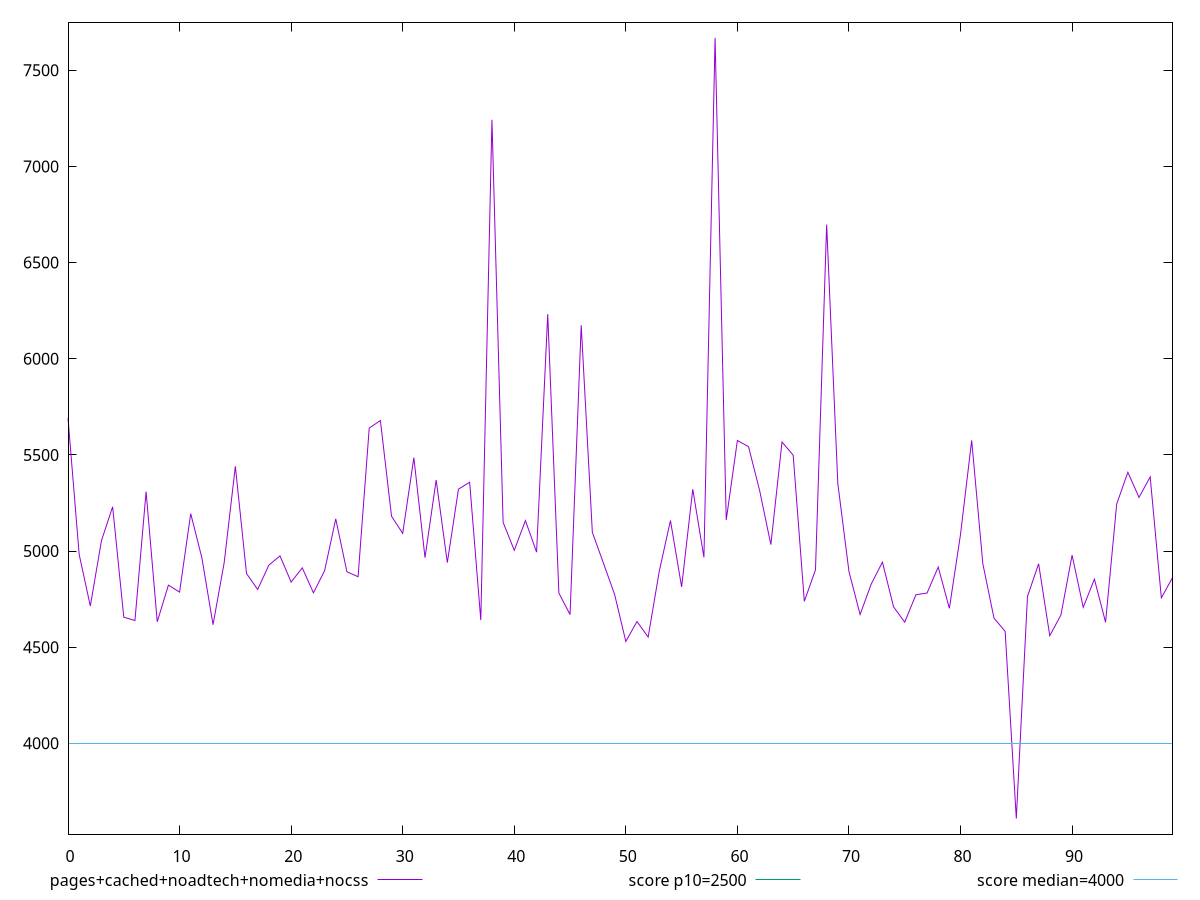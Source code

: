 reset

$pagesCachedNoadtechNomediaNocss <<EOF
0 5691.3195000000005
1 4982.826
2 4714.237
3 5054.379
4 5230.165
5 4656.228999999999
6 4638.762
7 5308.871000000001
8 4632.322999999999
9 4822.5689999999995
10 4786.595
11 5194.423999999999
12 4964.782
13 4616.793
14 4940.194000000001
15 5440.713
16 4883.175
17 4800.282500000001
18 4926.241
19 4975.023999999999
20 4838.781000000001
21 4912.593999999999
22 4782.671
23 4897.778
24 5167.433
25 4892.269
26 4866.475
27 5639.549
28 5678.851999999999
29 5180.74
30 5092.016
31 5485.796999999999
32 4965.723
33 5369.455499999999
34 4939.9580000000005
35 5322.165999999999
36 5357.901000000001
37 4640.487000000001
38 7242.784
39 5149.4535
40 5003.831000000001
41 5158.351
42 4994.383
43 6231.762500000001
44 4781.2519999999995
45 4669.550000000001
46 6174.480999999999
47 5096.839
48 4936.109
49 4773.005
50 4529.8145
51 4633.6669999999995
52 4552.7145
53 4895.677
54 5158.733
55 4813.863
56 5321.462
57 4967.483
58 7668.369000000001
59 5161.424
60 5574.974
61 5542.68
62 5312.923
63 5033.585000000001
64 5567.001
65 5498.397500000001
66 4738.65
67 4902.495000000001
68 6697.667
69 5352.335000000001
70 4893.803
71 4670.036
72 4829.147999999999
73 4942.327499999999
74 4709.631000000001
75 4630.4259999999995
76 4772.606
77 4781.668000000001
78 4916.842000000001
79 4702.066
80 5086.848
81 5575.583
82 4933.945
83 4651.1055
84 4582.432999999999
85 3609.1769999999997
86 4763.651
87 4933.798
88 4559.5615
89 4667.749
90 4978.52
91 4707.345499999999
92 4853.967
93 4629.659
94 5245.036999999999
95 5409.543
96 5279.072
97 5385.562000000001
98 4756.8009999999995
99 4861.457
EOF

set key outside below
set xrange [0:99]
set yrange [3527.9931599999995:7749.55284]
set trange [3527.9931599999995:7749.55284]
set terminal svg size 640, 500 enhanced background rgb 'white'
set output "report_00013_2021-02-09T12-04-24.940Z/largest-contentful-paint/comparison/line/4_vs_5.svg"

plot $pagesCachedNoadtechNomediaNocss title "pages+cached+noadtech+nomedia+nocss" with line, \
     2500 title "score p10=2500", \
     4000 title "score median=4000"

reset
